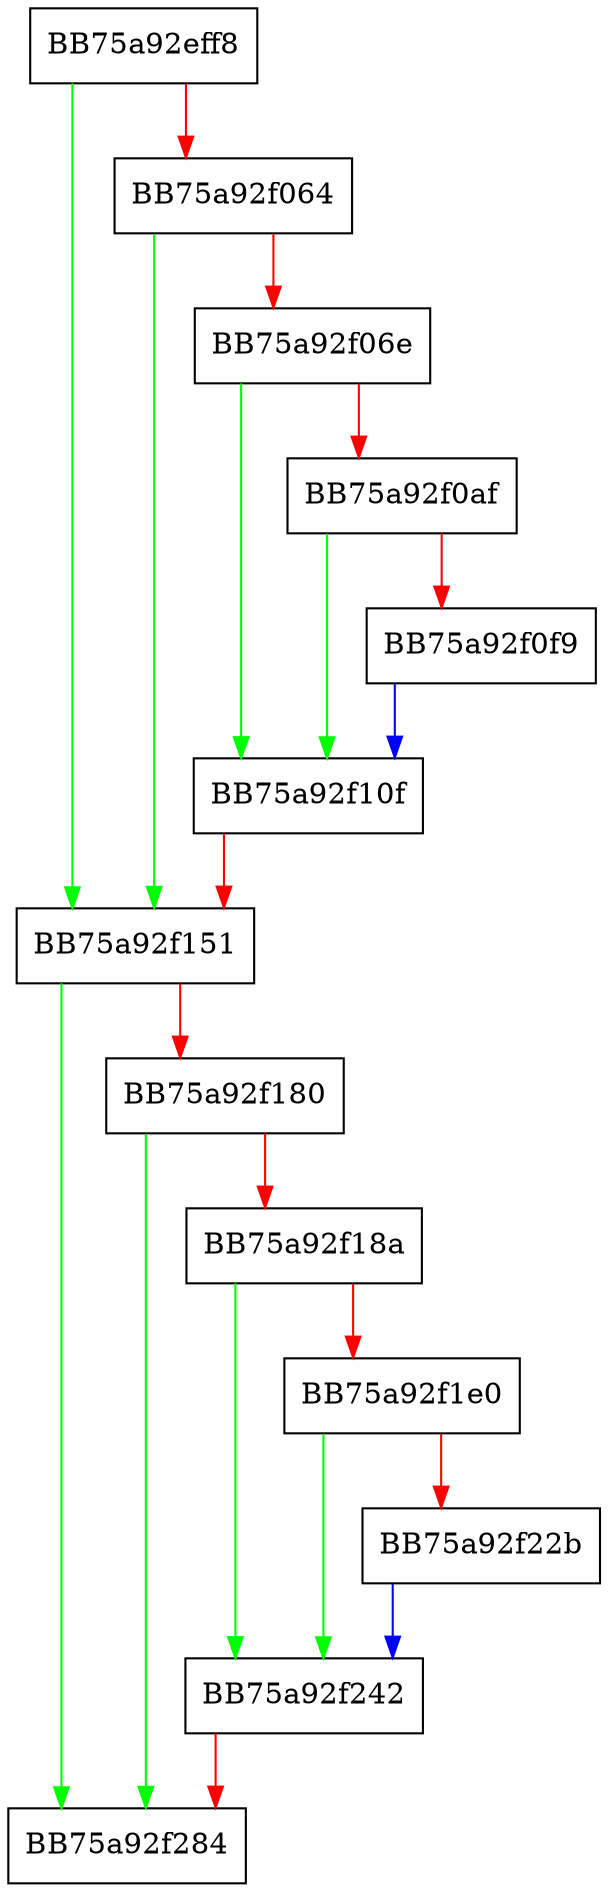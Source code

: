 digraph _running_time_check {
  node [shape="box"];
  graph [splines=ortho];
  BB75a92eff8 -> BB75a92f151 [color="green"];
  BB75a92eff8 -> BB75a92f064 [color="red"];
  BB75a92f064 -> BB75a92f151 [color="green"];
  BB75a92f064 -> BB75a92f06e [color="red"];
  BB75a92f06e -> BB75a92f10f [color="green"];
  BB75a92f06e -> BB75a92f0af [color="red"];
  BB75a92f0af -> BB75a92f10f [color="green"];
  BB75a92f0af -> BB75a92f0f9 [color="red"];
  BB75a92f0f9 -> BB75a92f10f [color="blue"];
  BB75a92f10f -> BB75a92f151 [color="red"];
  BB75a92f151 -> BB75a92f284 [color="green"];
  BB75a92f151 -> BB75a92f180 [color="red"];
  BB75a92f180 -> BB75a92f284 [color="green"];
  BB75a92f180 -> BB75a92f18a [color="red"];
  BB75a92f18a -> BB75a92f242 [color="green"];
  BB75a92f18a -> BB75a92f1e0 [color="red"];
  BB75a92f1e0 -> BB75a92f242 [color="green"];
  BB75a92f1e0 -> BB75a92f22b [color="red"];
  BB75a92f22b -> BB75a92f242 [color="blue"];
  BB75a92f242 -> BB75a92f284 [color="red"];
}